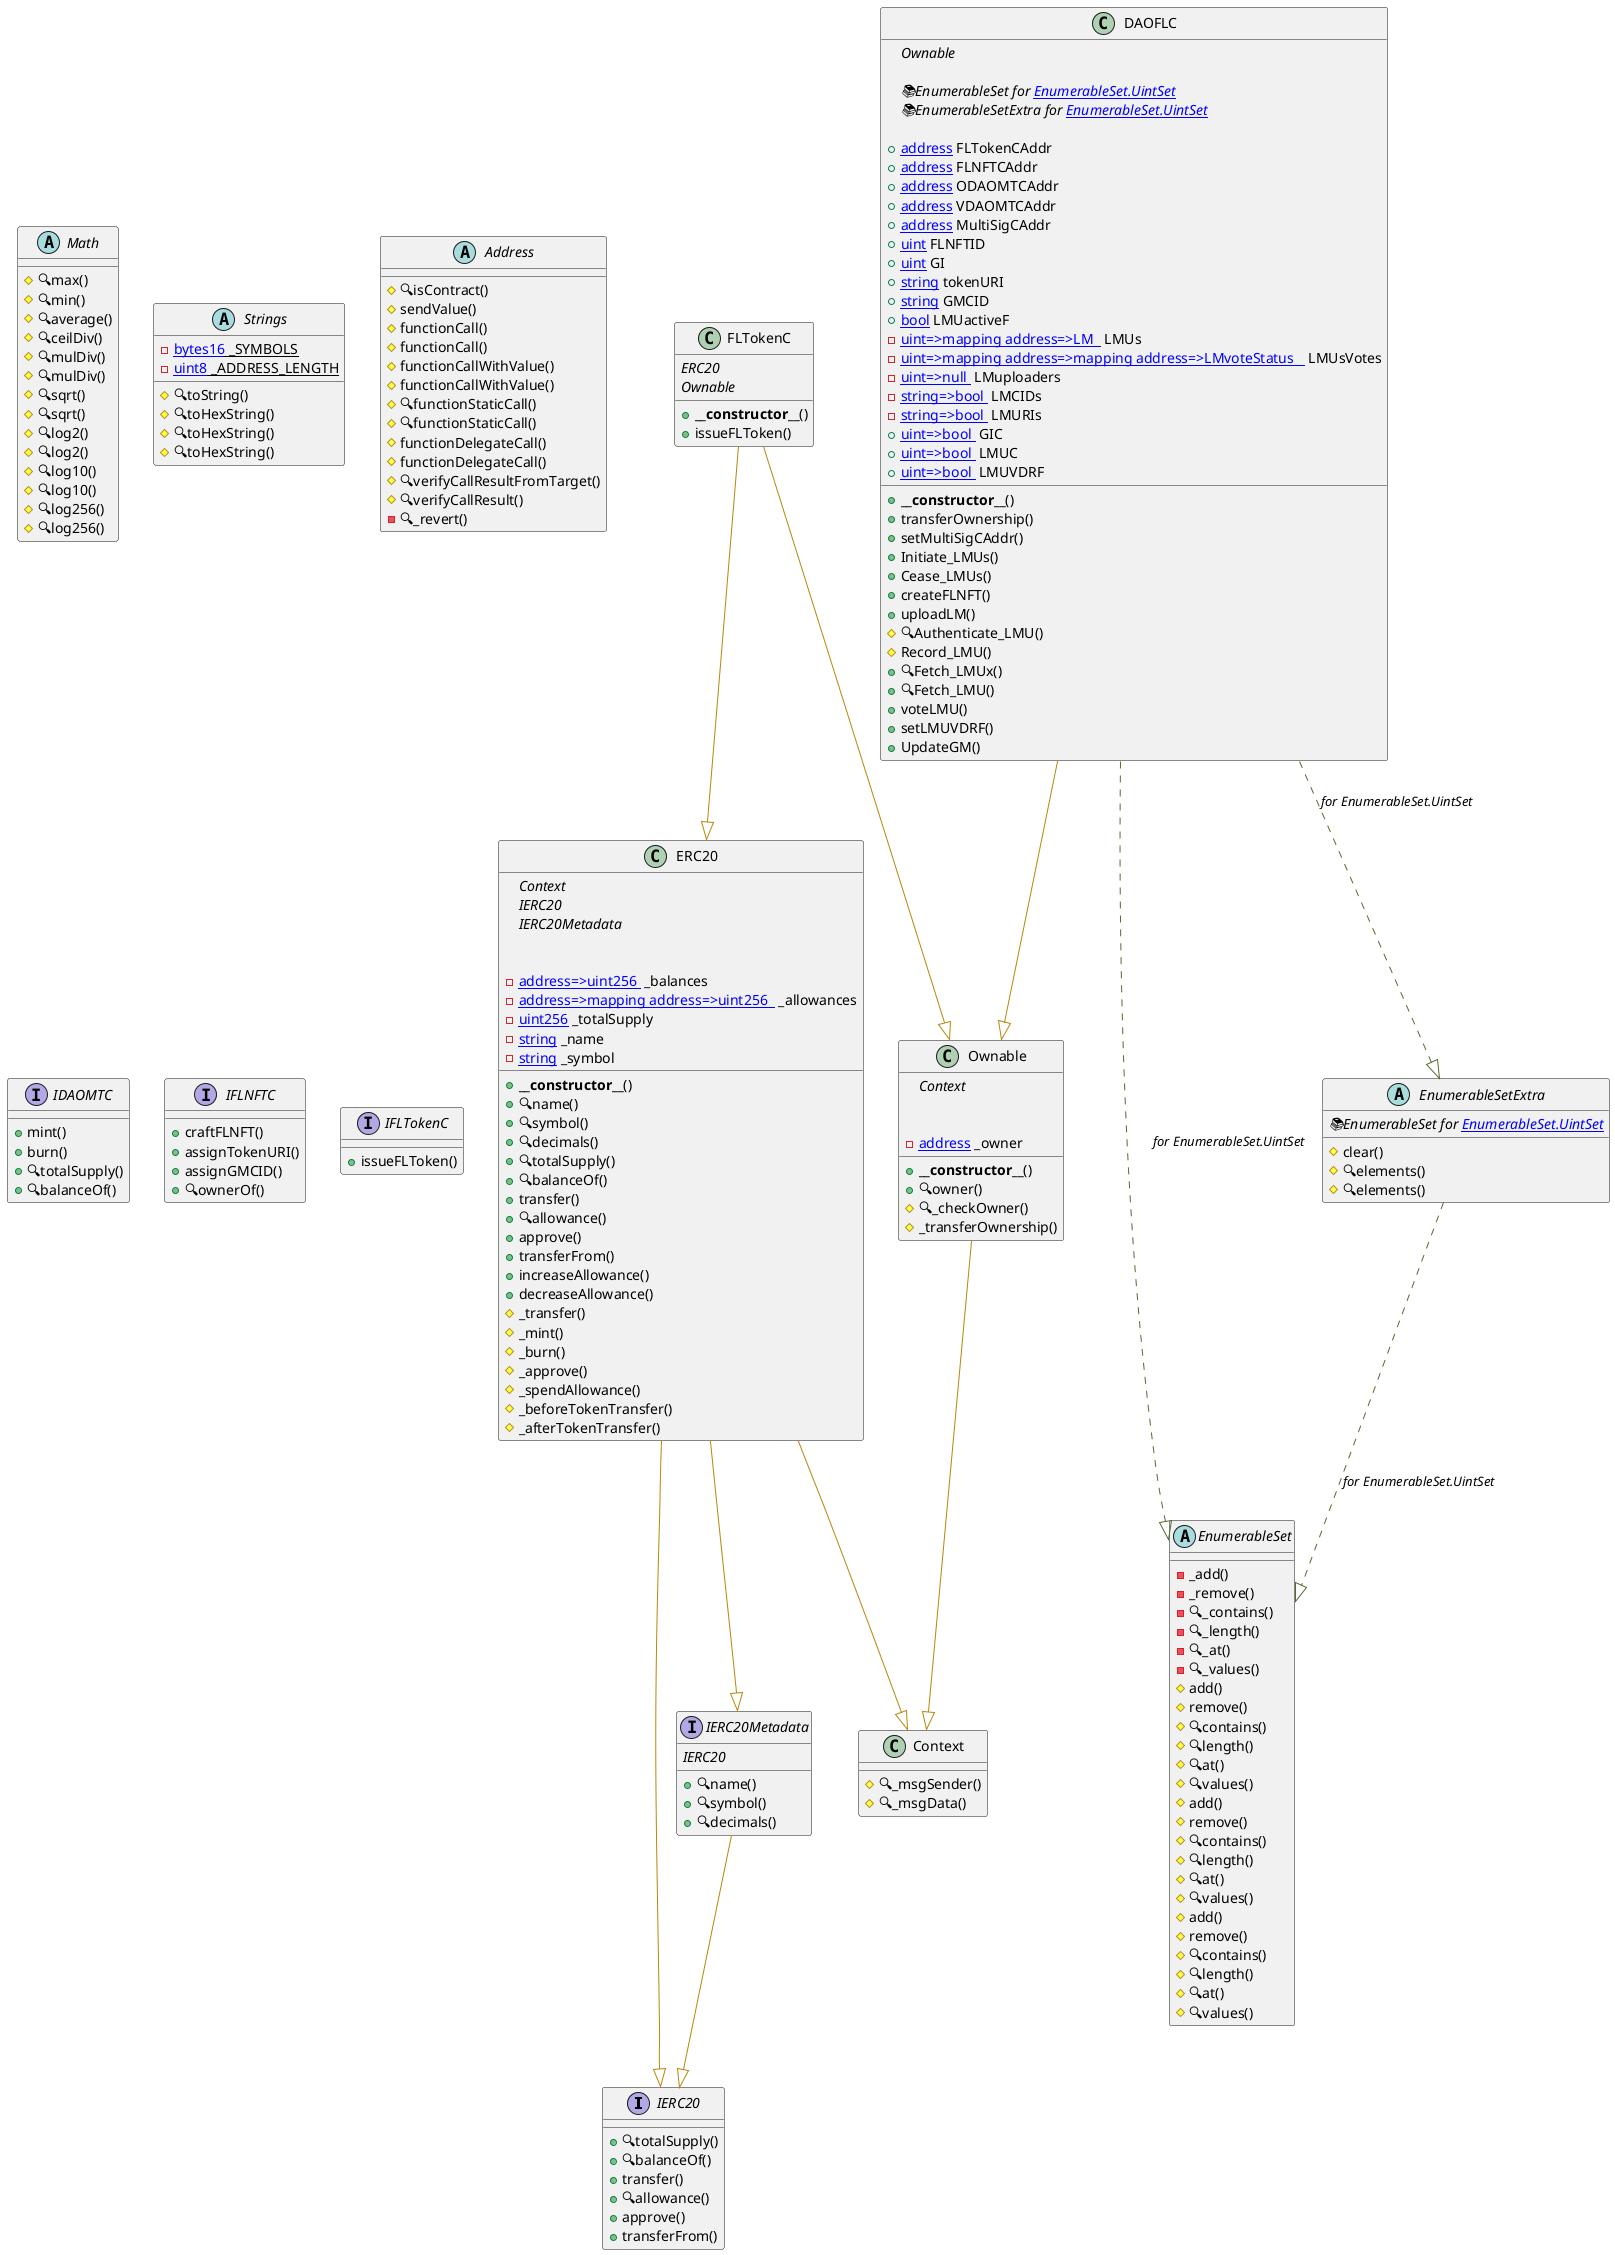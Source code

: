 @startuml
' -- generated by: https://marketplace.visualstudio.com/items?itemName=tintinweb.solidity-visual-auditor
'
' -- for auto-render install: https://marketplace.visualstudio.com/items?itemName=jebbs.plantuml
' -- options --



' -- classes --


interface IERC20 {
    ' -- inheritance --

    ' -- usingFor --

    ' -- vars --

    ' -- methods --
	+🔍totalSupply()
	+🔍balanceOf()
	+transfer()
	+🔍allowance()
	+approve()
	+transferFrom()

}


interface IERC20Metadata {
    ' -- inheritance --
	{abstract}IERC20

    ' -- usingFor --

    ' -- vars --

    ' -- methods --
	+🔍name()
	+🔍symbol()
	+🔍decimals()

}


class Context {
    ' -- inheritance --

    ' -- usingFor --

    ' -- vars --

    ' -- methods --
	#🔍_msgSender()
	#🔍_msgData()

}


class ERC20 {
    ' -- inheritance --
	{abstract}Context
	{abstract}IERC20
	{abstract}IERC20Metadata

    ' -- usingFor --

    ' -- vars --
	-[[mapping address=>uint256 ]] _balances
	-[[mapping address=>mapping address=>uint256  ]] _allowances
	-[[uint256]] _totalSupply
	-[[string]] _name
	-[[string]] _symbol

    ' -- methods --
	+**__constructor__**()
	+🔍name()
	+🔍symbol()
	+🔍decimals()
	+🔍totalSupply()
	+🔍balanceOf()
	+transfer()
	+🔍allowance()
	+approve()
	+transferFrom()
	+increaseAllowance()
	+decreaseAllowance()
	#_transfer()
	#_mint()
	#_burn()
	#_approve()
	#_spendAllowance()
	#_beforeTokenTransfer()
	#_afterTokenTransfer()

}


abstract Math {
    ' -- inheritance --

    ' -- usingFor --

    ' -- vars --

    ' -- methods --
	#🔍max()
	#🔍min()
	#🔍average()
	#🔍ceilDiv()
	#🔍mulDiv()
	#🔍mulDiv()
	#🔍sqrt()
	#🔍sqrt()
	#🔍log2()
	#🔍log2()
	#🔍log10()
	#🔍log10()
	#🔍log256()
	#🔍log256()

}


abstract Strings {
    ' -- inheritance --

    ' -- usingFor --

    ' -- vars --
	-{static}[[bytes16]] _SYMBOLS
	-{static}[[uint8]] _ADDRESS_LENGTH

    ' -- methods --
	#🔍toString()
	#🔍toHexString()
	#🔍toHexString()
	#🔍toHexString()

}


abstract Address {
    ' -- inheritance --

    ' -- usingFor --

    ' -- vars --

    ' -- methods --
	#🔍isContract()
	#sendValue()
	#functionCall()
	#functionCall()
	#functionCallWithValue()
	#functionCallWithValue()
	#🔍functionStaticCall()
	#🔍functionStaticCall()
	#functionDelegateCall()
	#functionDelegateCall()
	#🔍verifyCallResultFromTarget()
	#🔍verifyCallResult()
	-🔍_revert()

}


abstract EnumerableSet {
    ' -- inheritance --

    ' -- usingFor --

    ' -- vars --

    ' -- methods --
	-_add()
	-_remove()
	-🔍_contains()
	-🔍_length()
	-🔍_at()
	-🔍_values()
	#add()
	#remove()
	#🔍contains()
	#🔍length()
	#🔍at()
	#🔍values()
	#add()
	#remove()
	#🔍contains()
	#🔍length()
	#🔍at()
	#🔍values()
	#add()
	#remove()
	#🔍contains()
	#🔍length()
	#🔍at()
	#🔍values()

}


interface IDAOMTC {
    ' -- inheritance --

    ' -- usingFor --

    ' -- vars --

    ' -- methods --
	+mint()
	+burn()
	+🔍totalSupply()
	+🔍balanceOf()

}


interface IFLNFTC {
    ' -- inheritance --

    ' -- usingFor --

    ' -- vars --

    ' -- methods --
	+craftFLNFT()
	+assignTokenURI()
	+assignGMCID()
	+🔍ownerOf()

}


interface IFLTokenC {
    ' -- inheritance --

    ' -- usingFor --

    ' -- vars --

    ' -- methods --
	+issueFLToken()

}


abstract EnumerableSetExtra {
    ' -- inheritance --

    ' -- usingFor --
	{abstract}📚EnumerableSet for [[EnumerableSet.UintSet]]

    ' -- vars --

    ' -- methods --
	#clear()
	#🔍elements()
	#🔍elements()

}


class Ownable {
    ' -- inheritance --
	{abstract}Context

    ' -- usingFor --

    ' -- vars --
	-[[address]] _owner

    ' -- methods --
	+**__constructor__**()
	+🔍owner()
	#🔍_checkOwner()
	#_transferOwnership()

}


class FLTokenC {
    ' -- inheritance --
	{abstract}ERC20
	{abstract}Ownable

    ' -- usingFor --

    ' -- vars --

    ' -- methods --
	+**__constructor__**()
	+issueFLToken()

}


class DAOFLC {
    ' -- inheritance --
	{abstract}Ownable

    ' -- usingFor --
	{abstract}📚EnumerableSet for [[EnumerableSet.UintSet]]
	{abstract}📚EnumerableSetExtra for [[EnumerableSet.UintSet]]

    ' -- vars --
	+[[address]] FLTokenCAddr
	+[[address]] FLNFTCAddr
	+[[address]] ODAOMTCAddr
	+[[address]] VDAOMTCAddr
	+[[address]] MultiSigCAddr
	+[[uint]] FLNFTID
	+[[uint]] GI
	+[[string]] tokenURI
	+[[string]] GMCID
	+[[bool]] LMUactiveF
	-[[mapping uint=>mapping address=>LM  ]] LMUs
	-[[mapping uint=>mapping address=>mapping address=>LMvoteStatus   ]] LMUsVotes
	-[[mapping uint=>null ]] LMuploaders
	-[[mapping string=>bool ]] LMCIDs
	-[[mapping string=>bool ]] LMURIs
	+[[mapping uint=>bool ]] GIC
	+[[mapping uint=>bool ]] LMUC
	+[[mapping uint=>bool ]] LMUVDRF

    ' -- methods --
	+**__constructor__**()
	+transferOwnership()
	+setMultiSigCAddr()
	+Initiate_LMUs()
	+Cease_LMUs()
	+createFLNFT()
	+uploadLM()
	#🔍Authenticate_LMU()
	#Record_LMU()
	+🔍Fetch_LMUx()
	+🔍Fetch_LMU()
	+voteLMU()
	+setLMUVDRF()
	+UpdateGM()

}
' -- inheritance / usingFor --
IERC20Metadata --[#DarkGoldenRod]|> IERC20
ERC20 --[#DarkGoldenRod]|> Context
ERC20 --[#DarkGoldenRod]|> IERC20
ERC20 --[#DarkGoldenRod]|> IERC20Metadata
EnumerableSetExtra ..[#DarkOliveGreen]|> EnumerableSet : //for EnumerableSet.UintSet//
Ownable --[#DarkGoldenRod]|> Context
FLTokenC --[#DarkGoldenRod]|> ERC20
FLTokenC --[#DarkGoldenRod]|> Ownable
DAOFLC --[#DarkGoldenRod]|> Ownable
DAOFLC ..[#DarkOliveGreen]|> EnumerableSet : //for EnumerableSet.UintSet//
DAOFLC ..[#DarkOliveGreen]|> EnumerableSetExtra : //for EnumerableSet.UintSet//

@enduml